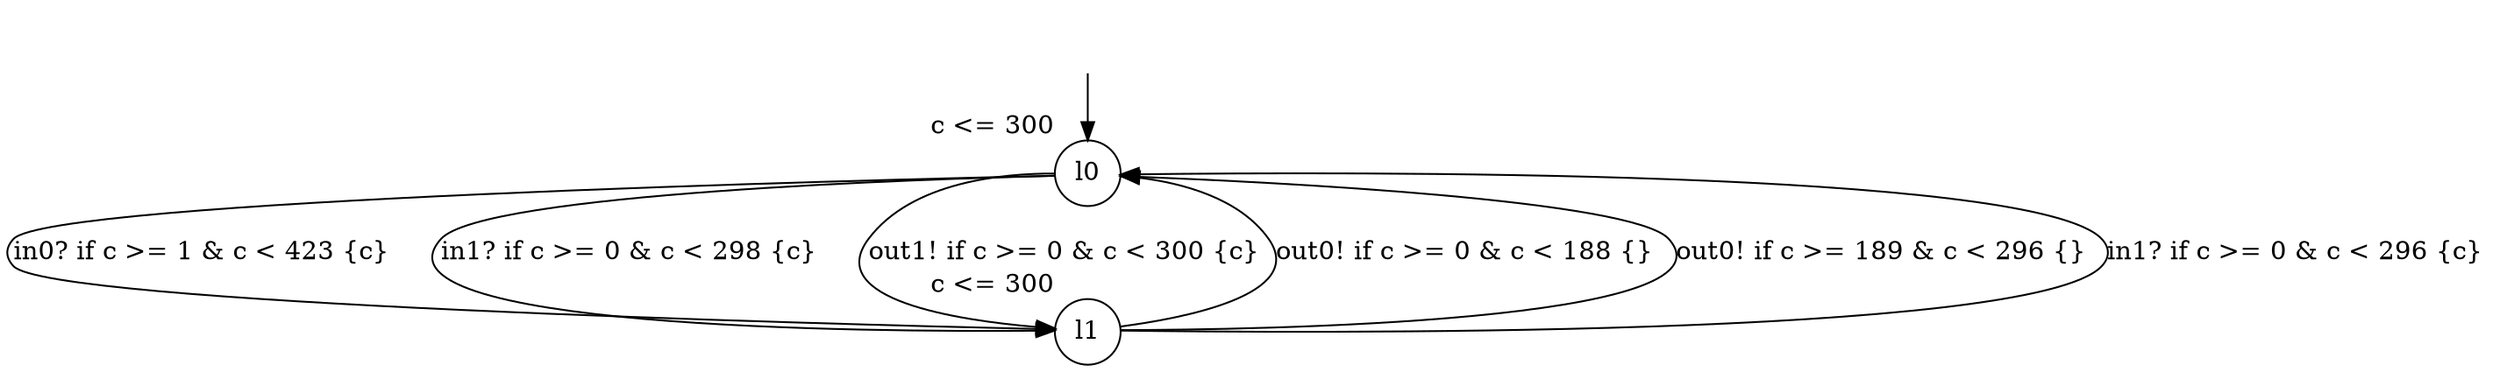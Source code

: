 digraph g {
__start0 [label="" shape="none"];
l0 [shape="circle" margin=0 label="l0", xlabel="c <= 300"];
l1 [shape="circle" margin=0 label="l1", xlabel="c <= 300"];
l0 -> l1 [label="in0? if c >= 1 & c < 423 {c} "];
l0 -> l1 [label="in1? if c >= 0 & c < 298 {c} "];
l0 -> l1 [label="out1! if c >= 0 & c < 300 {c} "];
l1 -> l0 [label="out0! if c >= 0 & c < 188 {} "];
l1 -> l0 [label="out0! if c >= 189 & c < 296 {} "];
l1 -> l0 [label="in1? if c >= 0 & c < 296 {c} "];
__start0 -> l0;
}
